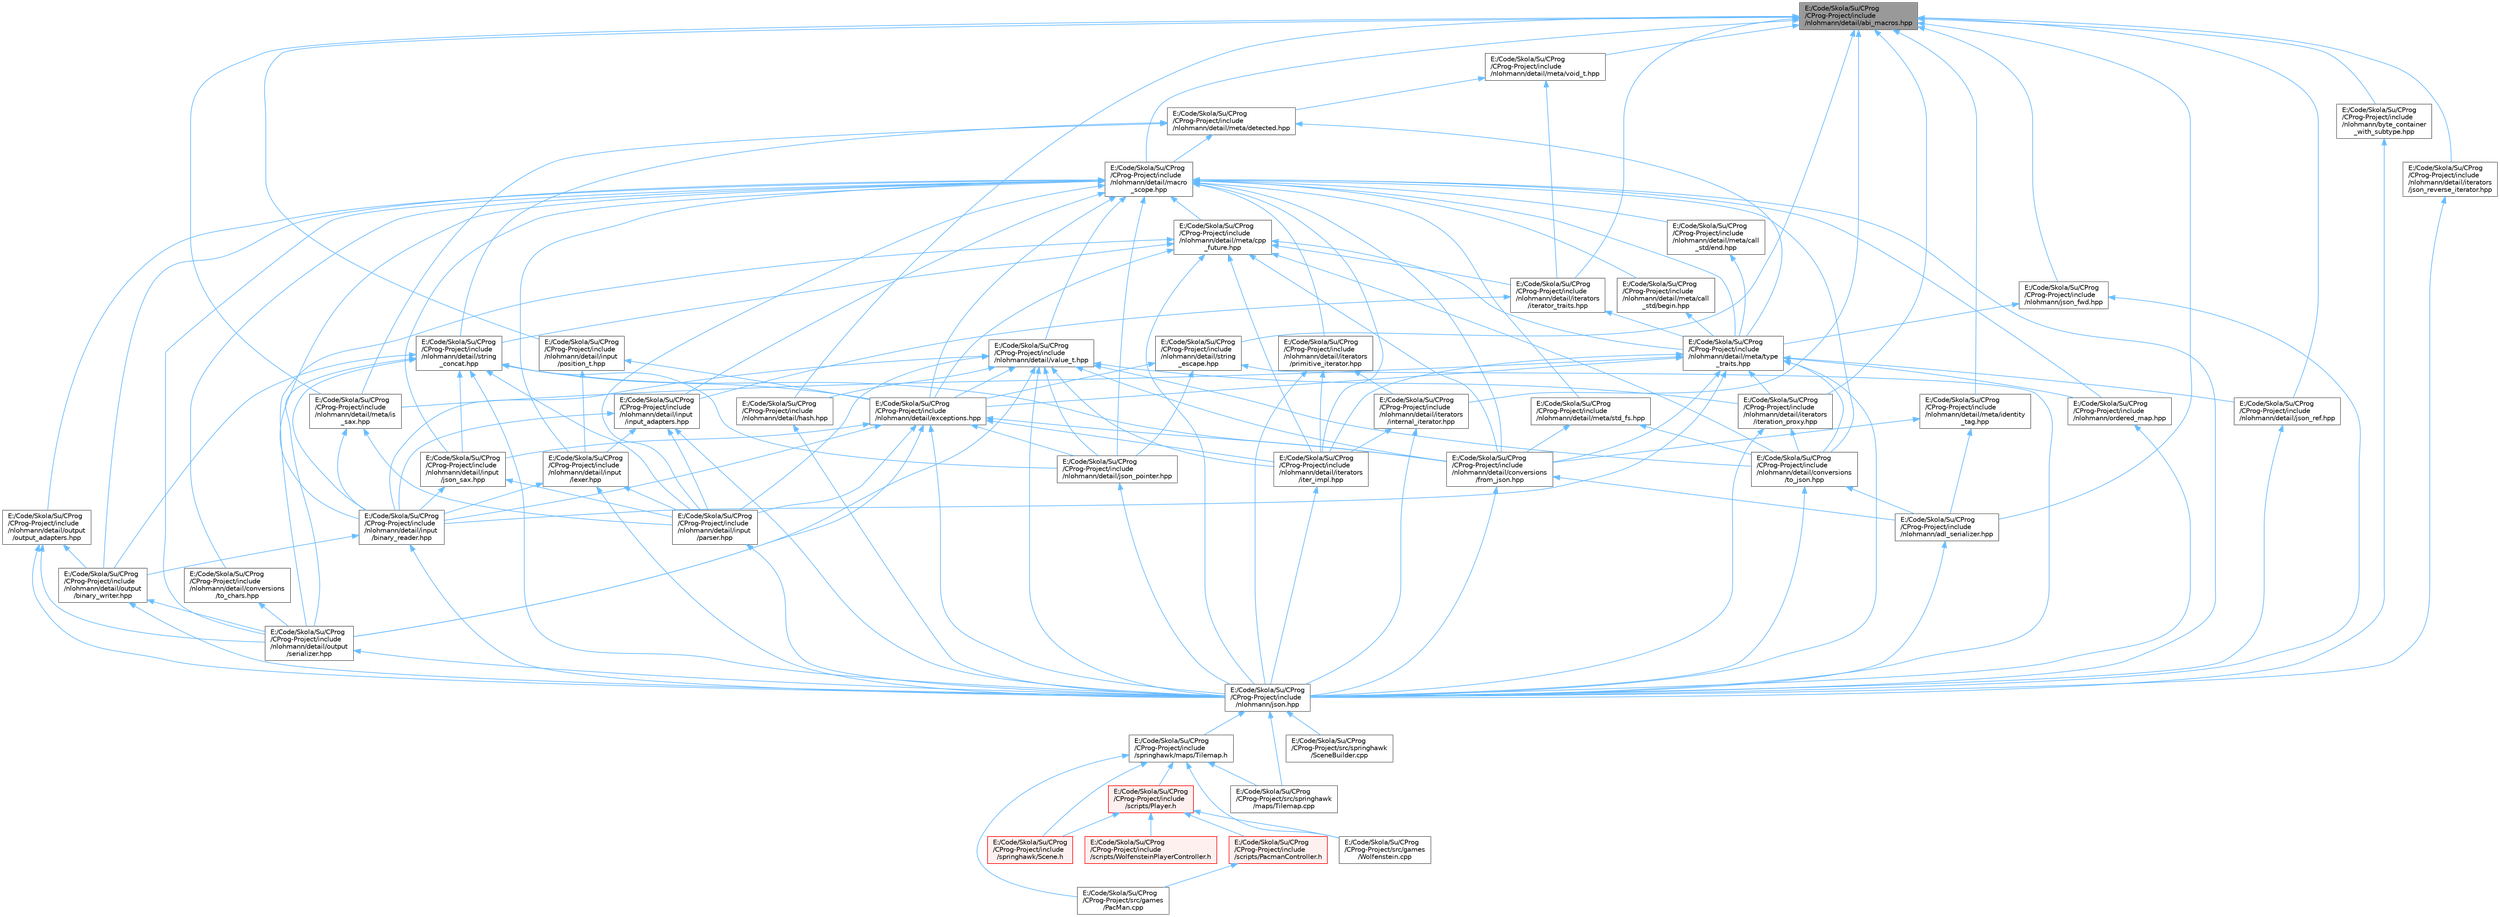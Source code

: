 digraph "E:/Code/Skola/Su/CProg/CProg-Project/include/nlohmann/detail/abi_macros.hpp"
{
 // LATEX_PDF_SIZE
  bgcolor="transparent";
  edge [fontname=Helvetica,fontsize=10,labelfontname=Helvetica,labelfontsize=10];
  node [fontname=Helvetica,fontsize=10,shape=box,height=0.2,width=0.4];
  Node1 [id="Node000001",label="E:/Code/Skola/Su/CProg\l/CProg-Project/include\l/nlohmann/detail/abi_macros.hpp",height=0.2,width=0.4,color="gray40", fillcolor="grey60", style="filled", fontcolor="black",tooltip=" "];
  Node1 -> Node2 [id="edge1_Node000001_Node000002",dir="back",color="steelblue1",style="solid",tooltip=" "];
  Node2 [id="Node000002",label="E:/Code/Skola/Su/CProg\l/CProg-Project/include\l/nlohmann/adl_serializer.hpp",height=0.2,width=0.4,color="grey40", fillcolor="white", style="filled",URL="$adl__serializer_8hpp.html",tooltip=" "];
  Node2 -> Node3 [id="edge2_Node000002_Node000003",dir="back",color="steelblue1",style="solid",tooltip=" "];
  Node3 [id="Node000003",label="E:/Code/Skola/Su/CProg\l/CProg-Project/include\l/nlohmann/json.hpp",height=0.2,width=0.4,color="grey40", fillcolor="white", style="filled",URL="$json_8hpp.html",tooltip=" "];
  Node3 -> Node4 [id="edge3_Node000003_Node000004",dir="back",color="steelblue1",style="solid",tooltip=" "];
  Node4 [id="Node000004",label="E:/Code/Skola/Su/CProg\l/CProg-Project/include\l/springhawk/maps/Tilemap.h",height=0.2,width=0.4,color="grey40", fillcolor="white", style="filled",URL="$_tilemap_8h.html",tooltip=" "];
  Node4 -> Node5 [id="edge4_Node000004_Node000005",dir="back",color="steelblue1",style="solid",tooltip=" "];
  Node5 [id="Node000005",label="E:/Code/Skola/Su/CProg\l/CProg-Project/include\l/scripts/Player.h",height=0.2,width=0.4,color="red", fillcolor="#FFF0F0", style="filled",URL="$_player_8h.html",tooltip=" "];
  Node5 -> Node6 [id="edge5_Node000005_Node000006",dir="back",color="steelblue1",style="solid",tooltip=" "];
  Node6 [id="Node000006",label="E:/Code/Skola/Su/CProg\l/CProg-Project/include\l/scripts/PacmanController.h",height=0.2,width=0.4,color="red", fillcolor="#FFF0F0", style="filled",URL="$_pacman_controller_8h.html",tooltip=" "];
  Node6 -> Node7 [id="edge6_Node000006_Node000007",dir="back",color="steelblue1",style="solid",tooltip=" "];
  Node7 [id="Node000007",label="E:/Code/Skola/Su/CProg\l/CProg-Project/src/games\l/PacMan.cpp",height=0.2,width=0.4,color="grey40", fillcolor="white", style="filled",URL="$_pac_man_8cpp.html",tooltip=" "];
  Node5 -> Node9 [id="edge7_Node000005_Node000009",dir="back",color="steelblue1",style="solid",tooltip=" "];
  Node9 [id="Node000009",label="E:/Code/Skola/Su/CProg\l/CProg-Project/include\l/scripts/WolfensteinPlayerController.h",height=0.2,width=0.4,color="red", fillcolor="#FFF0F0", style="filled",URL="$_wolfenstein_player_controller_8h.html",tooltip=" "];
  Node5 -> Node11 [id="edge8_Node000005_Node000011",dir="back",color="steelblue1",style="solid",tooltip=" "];
  Node11 [id="Node000011",label="E:/Code/Skola/Su/CProg\l/CProg-Project/include\l/springhawk/Scene.h",height=0.2,width=0.4,color="red", fillcolor="#FFF0F0", style="filled",URL="$_scene_8h.html",tooltip=" "];
  Node5 -> Node18 [id="edge9_Node000005_Node000018",dir="back",color="steelblue1",style="solid",tooltip=" "];
  Node18 [id="Node000018",label="E:/Code/Skola/Su/CProg\l/CProg-Project/src/games\l/Wolfenstein.cpp",height=0.2,width=0.4,color="grey40", fillcolor="white", style="filled",URL="$_wolfenstein_8cpp.html",tooltip=" "];
  Node4 -> Node11 [id="edge10_Node000004_Node000011",dir="back",color="steelblue1",style="solid",tooltip=" "];
  Node4 -> Node7 [id="edge11_Node000004_Node000007",dir="back",color="steelblue1",style="solid",tooltip=" "];
  Node4 -> Node18 [id="edge12_Node000004_Node000018",dir="back",color="steelblue1",style="solid",tooltip=" "];
  Node4 -> Node29 [id="edge13_Node000004_Node000029",dir="back",color="steelblue1",style="solid",tooltip=" "];
  Node29 [id="Node000029",label="E:/Code/Skola/Su/CProg\l/CProg-Project/src/springhawk\l/maps/Tilemap.cpp",height=0.2,width=0.4,color="grey40", fillcolor="white", style="filled",URL="$_tilemap_8cpp.html",tooltip=" "];
  Node3 -> Node22 [id="edge14_Node000003_Node000022",dir="back",color="steelblue1",style="solid",tooltip=" "];
  Node22 [id="Node000022",label="E:/Code/Skola/Su/CProg\l/CProg-Project/src/springhawk\l/SceneBuilder.cpp",height=0.2,width=0.4,color="grey40", fillcolor="white", style="filled",URL="$_scene_builder_8cpp.html",tooltip=" "];
  Node3 -> Node29 [id="edge15_Node000003_Node000029",dir="back",color="steelblue1",style="solid",tooltip=" "];
  Node1 -> Node30 [id="edge16_Node000001_Node000030",dir="back",color="steelblue1",style="solid",tooltip=" "];
  Node30 [id="Node000030",label="E:/Code/Skola/Su/CProg\l/CProg-Project/include\l/nlohmann/byte_container\l_with_subtype.hpp",height=0.2,width=0.4,color="grey40", fillcolor="white", style="filled",URL="$byte__container__with__subtype_8hpp.html",tooltip=" "];
  Node30 -> Node3 [id="edge17_Node000030_Node000003",dir="back",color="steelblue1",style="solid",tooltip=" "];
  Node1 -> Node31 [id="edge18_Node000001_Node000031",dir="back",color="steelblue1",style="solid",tooltip=" "];
  Node31 [id="Node000031",label="E:/Code/Skola/Su/CProg\l/CProg-Project/include\l/nlohmann/detail/hash.hpp",height=0.2,width=0.4,color="grey40", fillcolor="white", style="filled",URL="$hash_8hpp.html",tooltip=" "];
  Node31 -> Node3 [id="edge19_Node000031_Node000003",dir="back",color="steelblue1",style="solid",tooltip=" "];
  Node1 -> Node32 [id="edge20_Node000001_Node000032",dir="back",color="steelblue1",style="solid",tooltip=" "];
  Node32 [id="Node000032",label="E:/Code/Skola/Su/CProg\l/CProg-Project/include\l/nlohmann/detail/input\l/position_t.hpp",height=0.2,width=0.4,color="grey40", fillcolor="white", style="filled",URL="$position__t_8hpp.html",tooltip=" "];
  Node32 -> Node33 [id="edge21_Node000032_Node000033",dir="back",color="steelblue1",style="solid",tooltip=" "];
  Node33 [id="Node000033",label="E:/Code/Skola/Su/CProg\l/CProg-Project/include\l/nlohmann/detail/exceptions.hpp",height=0.2,width=0.4,color="grey40", fillcolor="white", style="filled",URL="$exceptions_8hpp.html",tooltip=" "];
  Node33 -> Node34 [id="edge22_Node000033_Node000034",dir="back",color="steelblue1",style="solid",tooltip=" "];
  Node34 [id="Node000034",label="E:/Code/Skola/Su/CProg\l/CProg-Project/include\l/nlohmann/detail/conversions\l/from_json.hpp",height=0.2,width=0.4,color="grey40", fillcolor="white", style="filled",URL="$from__json_8hpp.html",tooltip=" "];
  Node34 -> Node2 [id="edge23_Node000034_Node000002",dir="back",color="steelblue1",style="solid",tooltip=" "];
  Node34 -> Node3 [id="edge24_Node000034_Node000003",dir="back",color="steelblue1",style="solid",tooltip=" "];
  Node33 -> Node35 [id="edge25_Node000033_Node000035",dir="back",color="steelblue1",style="solid",tooltip=" "];
  Node35 [id="Node000035",label="E:/Code/Skola/Su/CProg\l/CProg-Project/include\l/nlohmann/detail/input\l/binary_reader.hpp",height=0.2,width=0.4,color="grey40", fillcolor="white", style="filled",URL="$binary__reader_8hpp.html",tooltip=" "];
  Node35 -> Node36 [id="edge26_Node000035_Node000036",dir="back",color="steelblue1",style="solid",tooltip=" "];
  Node36 [id="Node000036",label="E:/Code/Skola/Su/CProg\l/CProg-Project/include\l/nlohmann/detail/output\l/binary_writer.hpp",height=0.2,width=0.4,color="grey40", fillcolor="white", style="filled",URL="$binary__writer_8hpp.html",tooltip=" "];
  Node36 -> Node37 [id="edge27_Node000036_Node000037",dir="back",color="steelblue1",style="solid",tooltip=" "];
  Node37 [id="Node000037",label="E:/Code/Skola/Su/CProg\l/CProg-Project/include\l/nlohmann/detail/output\l/serializer.hpp",height=0.2,width=0.4,color="grey40", fillcolor="white", style="filled",URL="$serializer_8hpp.html",tooltip=" "];
  Node37 -> Node3 [id="edge28_Node000037_Node000003",dir="back",color="steelblue1",style="solid",tooltip=" "];
  Node36 -> Node3 [id="edge29_Node000036_Node000003",dir="back",color="steelblue1",style="solid",tooltip=" "];
  Node35 -> Node3 [id="edge30_Node000035_Node000003",dir="back",color="steelblue1",style="solid",tooltip=" "];
  Node33 -> Node38 [id="edge31_Node000033_Node000038",dir="back",color="steelblue1",style="solid",tooltip=" "];
  Node38 [id="Node000038",label="E:/Code/Skola/Su/CProg\l/CProg-Project/include\l/nlohmann/detail/input\l/json_sax.hpp",height=0.2,width=0.4,color="grey40", fillcolor="white", style="filled",URL="$json__sax_8hpp.html",tooltip=" "];
  Node38 -> Node35 [id="edge32_Node000038_Node000035",dir="back",color="steelblue1",style="solid",tooltip=" "];
  Node38 -> Node39 [id="edge33_Node000038_Node000039",dir="back",color="steelblue1",style="solid",tooltip=" "];
  Node39 [id="Node000039",label="E:/Code/Skola/Su/CProg\l/CProg-Project/include\l/nlohmann/detail/input\l/parser.hpp",height=0.2,width=0.4,color="grey40", fillcolor="white", style="filled",URL="$parser_8hpp.html",tooltip=" "];
  Node39 -> Node3 [id="edge34_Node000039_Node000003",dir="back",color="steelblue1",style="solid",tooltip=" "];
  Node33 -> Node39 [id="edge35_Node000033_Node000039",dir="back",color="steelblue1",style="solid",tooltip=" "];
  Node33 -> Node40 [id="edge36_Node000033_Node000040",dir="back",color="steelblue1",style="solid",tooltip=" "];
  Node40 [id="Node000040",label="E:/Code/Skola/Su/CProg\l/CProg-Project/include\l/nlohmann/detail/iterators\l/iter_impl.hpp",height=0.2,width=0.4,color="grey40", fillcolor="white", style="filled",URL="$iter__impl_8hpp.html",tooltip=" "];
  Node40 -> Node3 [id="edge37_Node000040_Node000003",dir="back",color="steelblue1",style="solid",tooltip=" "];
  Node33 -> Node41 [id="edge38_Node000033_Node000041",dir="back",color="steelblue1",style="solid",tooltip=" "];
  Node41 [id="Node000041",label="E:/Code/Skola/Su/CProg\l/CProg-Project/include\l/nlohmann/detail/json_pointer.hpp",height=0.2,width=0.4,color="grey40", fillcolor="white", style="filled",URL="$json__pointer_8hpp.html",tooltip=" "];
  Node41 -> Node3 [id="edge39_Node000041_Node000003",dir="back",color="steelblue1",style="solid",tooltip=" "];
  Node33 -> Node37 [id="edge40_Node000033_Node000037",dir="back",color="steelblue1",style="solid",tooltip=" "];
  Node33 -> Node3 [id="edge41_Node000033_Node000003",dir="back",color="steelblue1",style="solid",tooltip=" "];
  Node32 -> Node42 [id="edge42_Node000032_Node000042",dir="back",color="steelblue1",style="solid",tooltip=" "];
  Node42 [id="Node000042",label="E:/Code/Skola/Su/CProg\l/CProg-Project/include\l/nlohmann/detail/input\l/lexer.hpp",height=0.2,width=0.4,color="grey40", fillcolor="white", style="filled",URL="$lexer_8hpp.html",tooltip=" "];
  Node42 -> Node35 [id="edge43_Node000042_Node000035",dir="back",color="steelblue1",style="solid",tooltip=" "];
  Node42 -> Node39 [id="edge44_Node000042_Node000039",dir="back",color="steelblue1",style="solid",tooltip=" "];
  Node42 -> Node3 [id="edge45_Node000042_Node000003",dir="back",color="steelblue1",style="solid",tooltip=" "];
  Node1 -> Node43 [id="edge46_Node000001_Node000043",dir="back",color="steelblue1",style="solid",tooltip=" "];
  Node43 [id="Node000043",label="E:/Code/Skola/Su/CProg\l/CProg-Project/include\l/nlohmann/detail/iterators\l/internal_iterator.hpp",height=0.2,width=0.4,color="grey40", fillcolor="white", style="filled",URL="$internal__iterator_8hpp.html",tooltip=" "];
  Node43 -> Node40 [id="edge47_Node000043_Node000040",dir="back",color="steelblue1",style="solid",tooltip=" "];
  Node43 -> Node3 [id="edge48_Node000043_Node000003",dir="back",color="steelblue1",style="solid",tooltip=" "];
  Node1 -> Node44 [id="edge49_Node000001_Node000044",dir="back",color="steelblue1",style="solid",tooltip=" "];
  Node44 [id="Node000044",label="E:/Code/Skola/Su/CProg\l/CProg-Project/include\l/nlohmann/detail/iterators\l/iteration_proxy.hpp",height=0.2,width=0.4,color="grey40", fillcolor="white", style="filled",URL="$iteration__proxy_8hpp.html",tooltip=" "];
  Node44 -> Node45 [id="edge50_Node000044_Node000045",dir="back",color="steelblue1",style="solid",tooltip=" "];
  Node45 [id="Node000045",label="E:/Code/Skola/Su/CProg\l/CProg-Project/include\l/nlohmann/detail/conversions\l/to_json.hpp",height=0.2,width=0.4,color="grey40", fillcolor="white", style="filled",URL="$to__json_8hpp.html",tooltip=" "];
  Node45 -> Node2 [id="edge51_Node000045_Node000002",dir="back",color="steelblue1",style="solid",tooltip=" "];
  Node45 -> Node3 [id="edge52_Node000045_Node000003",dir="back",color="steelblue1",style="solid",tooltip=" "];
  Node44 -> Node3 [id="edge53_Node000044_Node000003",dir="back",color="steelblue1",style="solid",tooltip=" "];
  Node1 -> Node46 [id="edge54_Node000001_Node000046",dir="back",color="steelblue1",style="solid",tooltip=" "];
  Node46 [id="Node000046",label="E:/Code/Skola/Su/CProg\l/CProg-Project/include\l/nlohmann/detail/iterators\l/iterator_traits.hpp",height=0.2,width=0.4,color="grey40", fillcolor="white", style="filled",URL="$iterator__traits_8hpp.html",tooltip=" "];
  Node46 -> Node47 [id="edge55_Node000046_Node000047",dir="back",color="steelblue1",style="solid",tooltip=" "];
  Node47 [id="Node000047",label="E:/Code/Skola/Su/CProg\l/CProg-Project/include\l/nlohmann/detail/input\l/input_adapters.hpp",height=0.2,width=0.4,color="grey40", fillcolor="white", style="filled",URL="$input__adapters_8hpp.html",tooltip=" "];
  Node47 -> Node35 [id="edge56_Node000047_Node000035",dir="back",color="steelblue1",style="solid",tooltip=" "];
  Node47 -> Node42 [id="edge57_Node000047_Node000042",dir="back",color="steelblue1",style="solid",tooltip=" "];
  Node47 -> Node39 [id="edge58_Node000047_Node000039",dir="back",color="steelblue1",style="solid",tooltip=" "];
  Node47 -> Node3 [id="edge59_Node000047_Node000003",dir="back",color="steelblue1",style="solid",tooltip=" "];
  Node46 -> Node48 [id="edge60_Node000046_Node000048",dir="back",color="steelblue1",style="solid",tooltip=" "];
  Node48 [id="Node000048",label="E:/Code/Skola/Su/CProg\l/CProg-Project/include\l/nlohmann/detail/meta/type\l_traits.hpp",height=0.2,width=0.4,color="grey40", fillcolor="white", style="filled",URL="$type__traits_8hpp.html",tooltip=" "];
  Node48 -> Node34 [id="edge61_Node000048_Node000034",dir="back",color="steelblue1",style="solid",tooltip=" "];
  Node48 -> Node45 [id="edge62_Node000048_Node000045",dir="back",color="steelblue1",style="solid",tooltip=" "];
  Node48 -> Node33 [id="edge63_Node000048_Node000033",dir="back",color="steelblue1",style="solid",tooltip=" "];
  Node48 -> Node35 [id="edge64_Node000048_Node000035",dir="back",color="steelblue1",style="solid",tooltip=" "];
  Node48 -> Node40 [id="edge65_Node000048_Node000040",dir="back",color="steelblue1",style="solid",tooltip=" "];
  Node48 -> Node44 [id="edge66_Node000048_Node000044",dir="back",color="steelblue1",style="solid",tooltip=" "];
  Node48 -> Node49 [id="edge67_Node000048_Node000049",dir="back",color="steelblue1",style="solid",tooltip=" "];
  Node49 [id="Node000049",label="E:/Code/Skola/Su/CProg\l/CProg-Project/include\l/nlohmann/detail/json_ref.hpp",height=0.2,width=0.4,color="grey40", fillcolor="white", style="filled",URL="$json__ref_8hpp.html",tooltip=" "];
  Node49 -> Node3 [id="edge68_Node000049_Node000003",dir="back",color="steelblue1",style="solid",tooltip=" "];
  Node48 -> Node50 [id="edge69_Node000048_Node000050",dir="back",color="steelblue1",style="solid",tooltip=" "];
  Node50 [id="Node000050",label="E:/Code/Skola/Su/CProg\l/CProg-Project/include\l/nlohmann/detail/meta/is\l_sax.hpp",height=0.2,width=0.4,color="grey40", fillcolor="white", style="filled",URL="$is__sax_8hpp.html",tooltip=" "];
  Node50 -> Node35 [id="edge70_Node000050_Node000035",dir="back",color="steelblue1",style="solid",tooltip=" "];
  Node50 -> Node39 [id="edge71_Node000050_Node000039",dir="back",color="steelblue1",style="solid",tooltip=" "];
  Node48 -> Node3 [id="edge72_Node000048_Node000003",dir="back",color="steelblue1",style="solid",tooltip=" "];
  Node48 -> Node51 [id="edge73_Node000048_Node000051",dir="back",color="steelblue1",style="solid",tooltip=" "];
  Node51 [id="Node000051",label="E:/Code/Skola/Su/CProg\l/CProg-Project/include\l/nlohmann/ordered_map.hpp",height=0.2,width=0.4,color="grey40", fillcolor="white", style="filled",URL="$ordered__map_8hpp.html",tooltip=" "];
  Node51 -> Node3 [id="edge74_Node000051_Node000003",dir="back",color="steelblue1",style="solid",tooltip=" "];
  Node1 -> Node52 [id="edge75_Node000001_Node000052",dir="back",color="steelblue1",style="solid",tooltip=" "];
  Node52 [id="Node000052",label="E:/Code/Skola/Su/CProg\l/CProg-Project/include\l/nlohmann/detail/iterators\l/json_reverse_iterator.hpp",height=0.2,width=0.4,color="grey40", fillcolor="white", style="filled",URL="$json__reverse__iterator_8hpp.html",tooltip=" "];
  Node52 -> Node3 [id="edge76_Node000052_Node000003",dir="back",color="steelblue1",style="solid",tooltip=" "];
  Node1 -> Node49 [id="edge77_Node000001_Node000049",dir="back",color="steelblue1",style="solid",tooltip=" "];
  Node1 -> Node53 [id="edge78_Node000001_Node000053",dir="back",color="steelblue1",style="solid",tooltip=" "];
  Node53 [id="Node000053",label="E:/Code/Skola/Su/CProg\l/CProg-Project/include\l/nlohmann/detail/macro\l_scope.hpp",height=0.2,width=0.4,color="grey40", fillcolor="white", style="filled",URL="$macro__scope_8hpp.html",tooltip=" "];
  Node53 -> Node34 [id="edge79_Node000053_Node000034",dir="back",color="steelblue1",style="solid",tooltip=" "];
  Node53 -> Node54 [id="edge80_Node000053_Node000054",dir="back",color="steelblue1",style="solid",tooltip=" "];
  Node54 [id="Node000054",label="E:/Code/Skola/Su/CProg\l/CProg-Project/include\l/nlohmann/detail/conversions\l/to_chars.hpp",height=0.2,width=0.4,color="grey40", fillcolor="white", style="filled",URL="$to__chars_8hpp.html",tooltip=" "];
  Node54 -> Node37 [id="edge81_Node000054_Node000037",dir="back",color="steelblue1",style="solid",tooltip=" "];
  Node53 -> Node45 [id="edge82_Node000053_Node000045",dir="back",color="steelblue1",style="solid",tooltip=" "];
  Node53 -> Node33 [id="edge83_Node000053_Node000033",dir="back",color="steelblue1",style="solid",tooltip=" "];
  Node53 -> Node35 [id="edge84_Node000053_Node000035",dir="back",color="steelblue1",style="solid",tooltip=" "];
  Node53 -> Node47 [id="edge85_Node000053_Node000047",dir="back",color="steelblue1",style="solid",tooltip=" "];
  Node53 -> Node38 [id="edge86_Node000053_Node000038",dir="back",color="steelblue1",style="solid",tooltip=" "];
  Node53 -> Node42 [id="edge87_Node000053_Node000042",dir="back",color="steelblue1",style="solid",tooltip=" "];
  Node53 -> Node39 [id="edge88_Node000053_Node000039",dir="back",color="steelblue1",style="solid",tooltip=" "];
  Node53 -> Node40 [id="edge89_Node000053_Node000040",dir="back",color="steelblue1",style="solid",tooltip=" "];
  Node53 -> Node55 [id="edge90_Node000053_Node000055",dir="back",color="steelblue1",style="solid",tooltip=" "];
  Node55 [id="Node000055",label="E:/Code/Skola/Su/CProg\l/CProg-Project/include\l/nlohmann/detail/iterators\l/primitive_iterator.hpp",height=0.2,width=0.4,color="grey40", fillcolor="white", style="filled",URL="$primitive__iterator_8hpp.html",tooltip=" "];
  Node55 -> Node43 [id="edge91_Node000055_Node000043",dir="back",color="steelblue1",style="solid",tooltip=" "];
  Node55 -> Node40 [id="edge92_Node000055_Node000040",dir="back",color="steelblue1",style="solid",tooltip=" "];
  Node55 -> Node3 [id="edge93_Node000055_Node000003",dir="back",color="steelblue1",style="solid",tooltip=" "];
  Node53 -> Node41 [id="edge94_Node000053_Node000041",dir="back",color="steelblue1",style="solid",tooltip=" "];
  Node53 -> Node56 [id="edge95_Node000053_Node000056",dir="back",color="steelblue1",style="solid",tooltip=" "];
  Node56 [id="Node000056",label="E:/Code/Skola/Su/CProg\l/CProg-Project/include\l/nlohmann/detail/meta/call\l_std/begin.hpp",height=0.2,width=0.4,color="grey40", fillcolor="white", style="filled",URL="$begin_8hpp.html",tooltip=" "];
  Node56 -> Node48 [id="edge96_Node000056_Node000048",dir="back",color="steelblue1",style="solid",tooltip=" "];
  Node53 -> Node57 [id="edge97_Node000053_Node000057",dir="back",color="steelblue1",style="solid",tooltip=" "];
  Node57 [id="Node000057",label="E:/Code/Skola/Su/CProg\l/CProg-Project/include\l/nlohmann/detail/meta/call\l_std/end.hpp",height=0.2,width=0.4,color="grey40", fillcolor="white", style="filled",URL="$end_8hpp.html",tooltip=" "];
  Node57 -> Node48 [id="edge98_Node000057_Node000048",dir="back",color="steelblue1",style="solid",tooltip=" "];
  Node53 -> Node58 [id="edge99_Node000053_Node000058",dir="back",color="steelblue1",style="solid",tooltip=" "];
  Node58 [id="Node000058",label="E:/Code/Skola/Su/CProg\l/CProg-Project/include\l/nlohmann/detail/meta/cpp\l_future.hpp",height=0.2,width=0.4,color="grey40", fillcolor="white", style="filled",URL="$cpp__future_8hpp.html",tooltip=" "];
  Node58 -> Node34 [id="edge100_Node000058_Node000034",dir="back",color="steelblue1",style="solid",tooltip=" "];
  Node58 -> Node45 [id="edge101_Node000058_Node000045",dir="back",color="steelblue1",style="solid",tooltip=" "];
  Node58 -> Node33 [id="edge102_Node000058_Node000033",dir="back",color="steelblue1",style="solid",tooltip=" "];
  Node58 -> Node40 [id="edge103_Node000058_Node000040",dir="back",color="steelblue1",style="solid",tooltip=" "];
  Node58 -> Node46 [id="edge104_Node000058_Node000046",dir="back",color="steelblue1",style="solid",tooltip=" "];
  Node58 -> Node48 [id="edge105_Node000058_Node000048",dir="back",color="steelblue1",style="solid",tooltip=" "];
  Node58 -> Node37 [id="edge106_Node000058_Node000037",dir="back",color="steelblue1",style="solid",tooltip=" "];
  Node58 -> Node59 [id="edge107_Node000058_Node000059",dir="back",color="steelblue1",style="solid",tooltip=" "];
  Node59 [id="Node000059",label="E:/Code/Skola/Su/CProg\l/CProg-Project/include\l/nlohmann/detail/string\l_concat.hpp",height=0.2,width=0.4,color="grey40", fillcolor="white", style="filled",URL="$string__concat_8hpp.html",tooltip=" "];
  Node59 -> Node34 [id="edge108_Node000059_Node000034",dir="back",color="steelblue1",style="solid",tooltip=" "];
  Node59 -> Node33 [id="edge109_Node000059_Node000033",dir="back",color="steelblue1",style="solid",tooltip=" "];
  Node59 -> Node35 [id="edge110_Node000059_Node000035",dir="back",color="steelblue1",style="solid",tooltip=" "];
  Node59 -> Node38 [id="edge111_Node000059_Node000038",dir="back",color="steelblue1",style="solid",tooltip=" "];
  Node59 -> Node39 [id="edge112_Node000059_Node000039",dir="back",color="steelblue1",style="solid",tooltip=" "];
  Node59 -> Node41 [id="edge113_Node000059_Node000041",dir="back",color="steelblue1",style="solid",tooltip=" "];
  Node59 -> Node36 [id="edge114_Node000059_Node000036",dir="back",color="steelblue1",style="solid",tooltip=" "];
  Node59 -> Node37 [id="edge115_Node000059_Node000037",dir="back",color="steelblue1",style="solid",tooltip=" "];
  Node59 -> Node3 [id="edge116_Node000059_Node000003",dir="back",color="steelblue1",style="solid",tooltip=" "];
  Node58 -> Node3 [id="edge117_Node000058_Node000003",dir="back",color="steelblue1",style="solid",tooltip=" "];
  Node53 -> Node60 [id="edge118_Node000053_Node000060",dir="back",color="steelblue1",style="solid",tooltip=" "];
  Node60 [id="Node000060",label="E:/Code/Skola/Su/CProg\l/CProg-Project/include\l/nlohmann/detail/meta/std_fs.hpp",height=0.2,width=0.4,color="grey40", fillcolor="white", style="filled",URL="$std__fs_8hpp.html",tooltip=" "];
  Node60 -> Node34 [id="edge119_Node000060_Node000034",dir="back",color="steelblue1",style="solid",tooltip=" "];
  Node60 -> Node45 [id="edge120_Node000060_Node000045",dir="back",color="steelblue1",style="solid",tooltip=" "];
  Node53 -> Node48 [id="edge121_Node000053_Node000048",dir="back",color="steelblue1",style="solid",tooltip=" "];
  Node53 -> Node36 [id="edge122_Node000053_Node000036",dir="back",color="steelblue1",style="solid",tooltip=" "];
  Node53 -> Node61 [id="edge123_Node000053_Node000061",dir="back",color="steelblue1",style="solid",tooltip=" "];
  Node61 [id="Node000061",label="E:/Code/Skola/Su/CProg\l/CProg-Project/include\l/nlohmann/detail/output\l/output_adapters.hpp",height=0.2,width=0.4,color="grey40", fillcolor="white", style="filled",URL="$output__adapters_8hpp.html",tooltip=" "];
  Node61 -> Node36 [id="edge124_Node000061_Node000036",dir="back",color="steelblue1",style="solid",tooltip=" "];
  Node61 -> Node37 [id="edge125_Node000061_Node000037",dir="back",color="steelblue1",style="solid",tooltip=" "];
  Node61 -> Node3 [id="edge126_Node000061_Node000003",dir="back",color="steelblue1",style="solid",tooltip=" "];
  Node53 -> Node37 [id="edge127_Node000053_Node000037",dir="back",color="steelblue1",style="solid",tooltip=" "];
  Node53 -> Node62 [id="edge128_Node000053_Node000062",dir="back",color="steelblue1",style="solid",tooltip=" "];
  Node62 [id="Node000062",label="E:/Code/Skola/Su/CProg\l/CProg-Project/include\l/nlohmann/detail/value_t.hpp",height=0.2,width=0.4,color="grey40", fillcolor="white", style="filled",URL="$value__t_8hpp.html",tooltip=" "];
  Node62 -> Node34 [id="edge129_Node000062_Node000034",dir="back",color="steelblue1",style="solid",tooltip=" "];
  Node62 -> Node45 [id="edge130_Node000062_Node000045",dir="back",color="steelblue1",style="solid",tooltip=" "];
  Node62 -> Node33 [id="edge131_Node000062_Node000033",dir="back",color="steelblue1",style="solid",tooltip=" "];
  Node62 -> Node31 [id="edge132_Node000062_Node000031",dir="back",color="steelblue1",style="solid",tooltip=" "];
  Node62 -> Node35 [id="edge133_Node000062_Node000035",dir="back",color="steelblue1",style="solid",tooltip=" "];
  Node62 -> Node39 [id="edge134_Node000062_Node000039",dir="back",color="steelblue1",style="solid",tooltip=" "];
  Node62 -> Node40 [id="edge135_Node000062_Node000040",dir="back",color="steelblue1",style="solid",tooltip=" "];
  Node62 -> Node44 [id="edge136_Node000062_Node000044",dir="back",color="steelblue1",style="solid",tooltip=" "];
  Node62 -> Node41 [id="edge137_Node000062_Node000041",dir="back",color="steelblue1",style="solid",tooltip=" "];
  Node62 -> Node37 [id="edge138_Node000062_Node000037",dir="back",color="steelblue1",style="solid",tooltip=" "];
  Node62 -> Node3 [id="edge139_Node000062_Node000003",dir="back",color="steelblue1",style="solid",tooltip=" "];
  Node53 -> Node3 [id="edge140_Node000053_Node000003",dir="back",color="steelblue1",style="solid",tooltip=" "];
  Node53 -> Node51 [id="edge141_Node000053_Node000051",dir="back",color="steelblue1",style="solid",tooltip=" "];
  Node1 -> Node63 [id="edge142_Node000001_Node000063",dir="back",color="steelblue1",style="solid",tooltip=" "];
  Node63 [id="Node000063",label="E:/Code/Skola/Su/CProg\l/CProg-Project/include\l/nlohmann/detail/meta/identity\l_tag.hpp",height=0.2,width=0.4,color="grey40", fillcolor="white", style="filled",URL="$identity__tag_8hpp.html",tooltip=" "];
  Node63 -> Node2 [id="edge143_Node000063_Node000002",dir="back",color="steelblue1",style="solid",tooltip=" "];
  Node63 -> Node34 [id="edge144_Node000063_Node000034",dir="back",color="steelblue1",style="solid",tooltip=" "];
  Node1 -> Node50 [id="edge145_Node000001_Node000050",dir="back",color="steelblue1",style="solid",tooltip=" "];
  Node1 -> Node64 [id="edge146_Node000001_Node000064",dir="back",color="steelblue1",style="solid",tooltip=" "];
  Node64 [id="Node000064",label="E:/Code/Skola/Su/CProg\l/CProg-Project/include\l/nlohmann/detail/meta/void_t.hpp",height=0.2,width=0.4,color="grey40", fillcolor="white", style="filled",URL="$void__t_8hpp.html",tooltip=" "];
  Node64 -> Node46 [id="edge147_Node000064_Node000046",dir="back",color="steelblue1",style="solid",tooltip=" "];
  Node64 -> Node65 [id="edge148_Node000064_Node000065",dir="back",color="steelblue1",style="solid",tooltip=" "];
  Node65 [id="Node000065",label="E:/Code/Skola/Su/CProg\l/CProg-Project/include\l/nlohmann/detail/meta/detected.hpp",height=0.2,width=0.4,color="grey40", fillcolor="white", style="filled",URL="$detected_8hpp.html",tooltip=" "];
  Node65 -> Node53 [id="edge149_Node000065_Node000053",dir="back",color="steelblue1",style="solid",tooltip=" "];
  Node65 -> Node50 [id="edge150_Node000065_Node000050",dir="back",color="steelblue1",style="solid",tooltip=" "];
  Node65 -> Node48 [id="edge151_Node000065_Node000048",dir="back",color="steelblue1",style="solid",tooltip=" "];
  Node65 -> Node59 [id="edge152_Node000065_Node000059",dir="back",color="steelblue1",style="solid",tooltip=" "];
  Node1 -> Node66 [id="edge153_Node000001_Node000066",dir="back",color="steelblue1",style="solid",tooltip=" "];
  Node66 [id="Node000066",label="E:/Code/Skola/Su/CProg\l/CProg-Project/include\l/nlohmann/detail/string\l_escape.hpp",height=0.2,width=0.4,color="grey40", fillcolor="white", style="filled",URL="$string__escape_8hpp.html",tooltip=" "];
  Node66 -> Node33 [id="edge154_Node000066_Node000033",dir="back",color="steelblue1",style="solid",tooltip=" "];
  Node66 -> Node41 [id="edge155_Node000066_Node000041",dir="back",color="steelblue1",style="solid",tooltip=" "];
  Node66 -> Node3 [id="edge156_Node000066_Node000003",dir="back",color="steelblue1",style="solid",tooltip=" "];
  Node1 -> Node67 [id="edge157_Node000001_Node000067",dir="back",color="steelblue1",style="solid",tooltip=" "];
  Node67 [id="Node000067",label="E:/Code/Skola/Su/CProg\l/CProg-Project/include\l/nlohmann/json_fwd.hpp",height=0.2,width=0.4,color="grey40", fillcolor="white", style="filled",URL="$json__fwd_8hpp.html",tooltip=" "];
  Node67 -> Node48 [id="edge158_Node000067_Node000048",dir="back",color="steelblue1",style="solid",tooltip=" "];
  Node67 -> Node3 [id="edge159_Node000067_Node000003",dir="back",color="steelblue1",style="solid",tooltip=" "];
}
